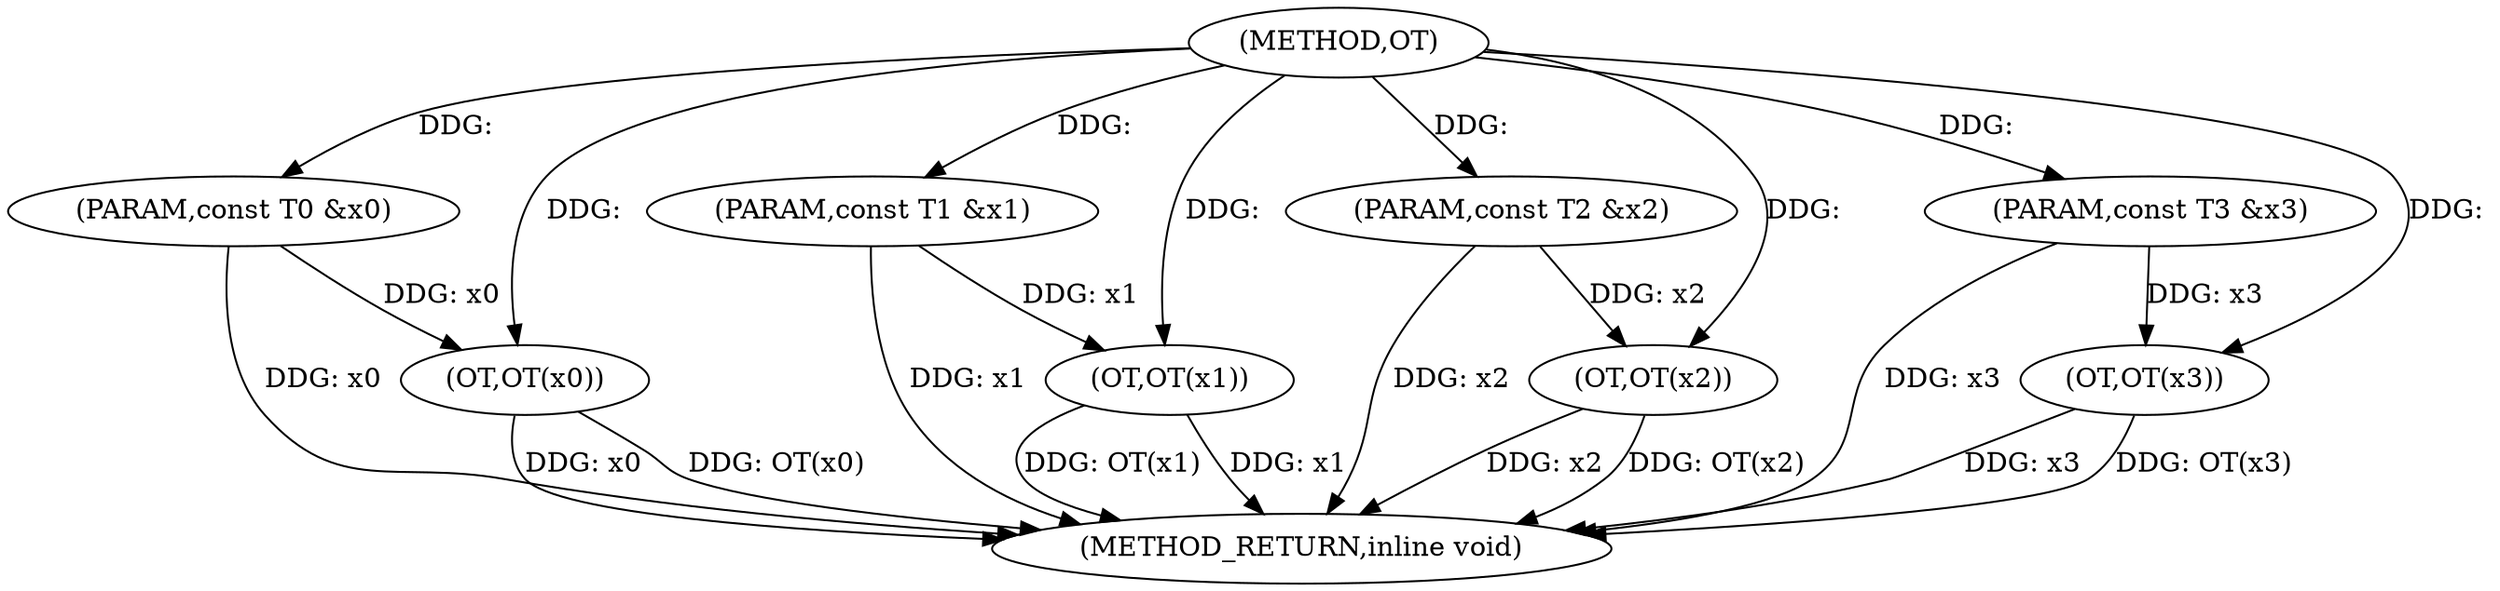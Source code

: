 digraph "OT" {  
"1000427" [label = "(METHOD,OT)" ]
"1000444" [label = "(METHOD_RETURN,inline void)" ]
"1000428" [label = "(PARAM,const T0 &x0)" ]
"1000429" [label = "(PARAM,const T1 &x1)" ]
"1000430" [label = "(PARAM,const T2 &x2)" ]
"1000431" [label = "(PARAM,const T3 &x3)" ]
"1000434" [label = "(OT,OT(x0))" ]
"1000437" [label = "(OT,OT(x1))" ]
"1000440" [label = "(OT,OT(x2))" ]
"1000442" [label = "(OT,OT(x3))" ]
  "1000428" -> "1000444"  [ label = "DDG: x0"] 
  "1000429" -> "1000444"  [ label = "DDG: x1"] 
  "1000430" -> "1000444"  [ label = "DDG: x2"] 
  "1000431" -> "1000444"  [ label = "DDG: x3"] 
  "1000434" -> "1000444"  [ label = "DDG: x0"] 
  "1000434" -> "1000444"  [ label = "DDG: OT(x0)"] 
  "1000437" -> "1000444"  [ label = "DDG: x1"] 
  "1000437" -> "1000444"  [ label = "DDG: OT(x1)"] 
  "1000440" -> "1000444"  [ label = "DDG: x2"] 
  "1000440" -> "1000444"  [ label = "DDG: OT(x2)"] 
  "1000442" -> "1000444"  [ label = "DDG: x3"] 
  "1000442" -> "1000444"  [ label = "DDG: OT(x3)"] 
  "1000427" -> "1000428"  [ label = "DDG: "] 
  "1000427" -> "1000429"  [ label = "DDG: "] 
  "1000427" -> "1000430"  [ label = "DDG: "] 
  "1000427" -> "1000431"  [ label = "DDG: "] 
  "1000428" -> "1000434"  [ label = "DDG: x0"] 
  "1000427" -> "1000434"  [ label = "DDG: "] 
  "1000429" -> "1000437"  [ label = "DDG: x1"] 
  "1000427" -> "1000437"  [ label = "DDG: "] 
  "1000430" -> "1000440"  [ label = "DDG: x2"] 
  "1000427" -> "1000440"  [ label = "DDG: "] 
  "1000431" -> "1000442"  [ label = "DDG: x3"] 
  "1000427" -> "1000442"  [ label = "DDG: "] 
}
